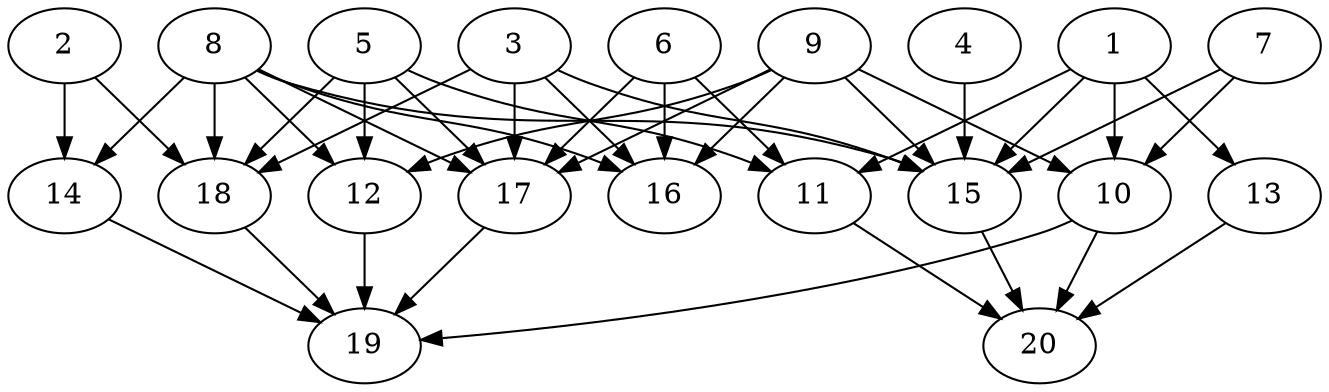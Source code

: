 // DAG automatically generated by daggen at Thu Oct  3 13:58:42 2019
// ./daggen --dot -n 20 --ccr 0.5 --fat 0.7 --regular 0.5 --density 0.7 --mindata 5242880 --maxdata 52428800 
digraph G {
  1 [size="10510336", alpha="0.11", expect_size="5255168"] 
  1 -> 10 [size ="5255168"]
  1 -> 11 [size ="5255168"]
  1 -> 13 [size ="5255168"]
  1 -> 15 [size ="5255168"]
  2 [size="13381632", alpha="0.20", expect_size="6690816"] 
  2 -> 14 [size ="6690816"]
  2 -> 18 [size ="6690816"]
  3 [size="13123584", alpha="0.07", expect_size="6561792"] 
  3 -> 15 [size ="6561792"]
  3 -> 16 [size ="6561792"]
  3 -> 17 [size ="6561792"]
  3 -> 18 [size ="6561792"]
  4 [size="98478080", alpha="0.14", expect_size="49239040"] 
  4 -> 15 [size ="49239040"]
  5 [size="99964928", alpha="0.13", expect_size="49982464"] 
  5 -> 11 [size ="49982464"]
  5 -> 12 [size ="49982464"]
  5 -> 17 [size ="49982464"]
  5 -> 18 [size ="49982464"]
  6 [size="24700928", alpha="0.14", expect_size="12350464"] 
  6 -> 11 [size ="12350464"]
  6 -> 16 [size ="12350464"]
  6 -> 17 [size ="12350464"]
  7 [size="49750016", alpha="0.14", expect_size="24875008"] 
  7 -> 10 [size ="24875008"]
  7 -> 15 [size ="24875008"]
  8 [size="47859712", alpha="0.08", expect_size="23929856"] 
  8 -> 12 [size ="23929856"]
  8 -> 14 [size ="23929856"]
  8 -> 15 [size ="23929856"]
  8 -> 16 [size ="23929856"]
  8 -> 17 [size ="23929856"]
  8 -> 18 [size ="23929856"]
  9 [size="51742720", alpha="0.04", expect_size="25871360"] 
  9 -> 10 [size ="25871360"]
  9 -> 12 [size ="25871360"]
  9 -> 15 [size ="25871360"]
  9 -> 16 [size ="25871360"]
  9 -> 17 [size ="25871360"]
  10 [size="38596608", alpha="0.17", expect_size="19298304"] 
  10 -> 19 [size ="19298304"]
  10 -> 20 [size ="19298304"]
  11 [size="39927808", alpha="0.13", expect_size="19963904"] 
  11 -> 20 [size ="19963904"]
  12 [size="91652096", alpha="0.00", expect_size="45826048"] 
  12 -> 19 [size ="45826048"]
  13 [size="89931776", alpha="0.06", expect_size="44965888"] 
  13 -> 20 [size ="44965888"]
  14 [size="26826752", alpha="0.18", expect_size="13413376"] 
  14 -> 19 [size ="13413376"]
  15 [size="90984448", alpha="0.06", expect_size="45492224"] 
  15 -> 20 [size ="45492224"]
  16 [size="58075136", alpha="0.03", expect_size="29037568"] 
  17 [size="30312448", alpha="0.02", expect_size="15156224"] 
  17 -> 19 [size ="15156224"]
  18 [size="98439168", alpha="0.15", expect_size="49219584"] 
  18 -> 19 [size ="49219584"]
  19 [size="39827456", alpha="0.10", expect_size="19913728"] 
  20 [size="56535040", alpha="0.17", expect_size="28267520"] 
}

